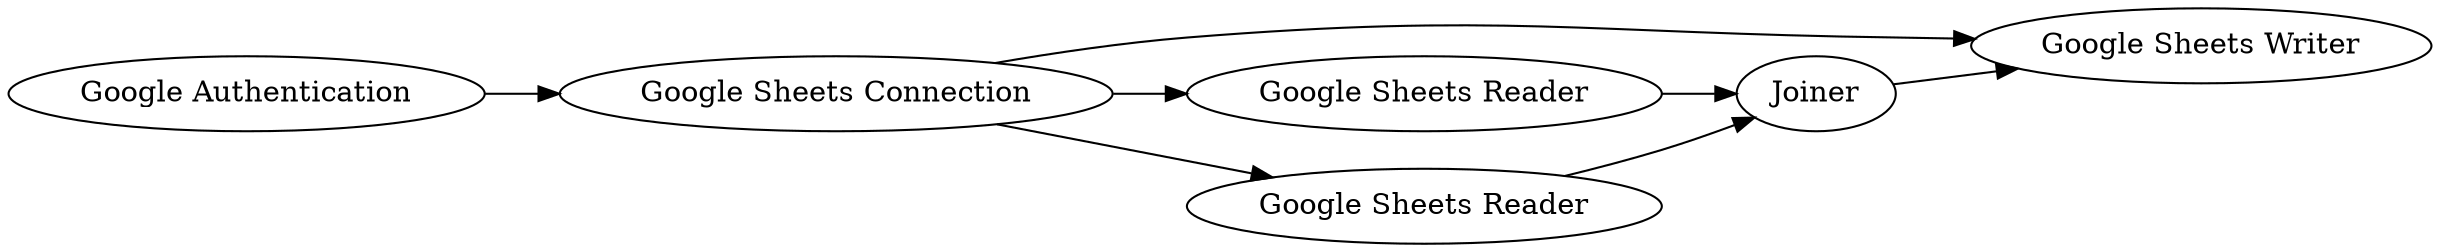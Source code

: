 digraph {
	"5074092766695977959_11" [label="Google Sheets Writer"]
	"5074092766695977959_10" [label=Joiner]
	"5074092766695977959_6" [label="Google Sheets Reader"]
	"5074092766695977959_4" [label="Google Sheets Connection"]
	"5074092766695977959_5" [label="Google Authentication"]
	"5074092766695977959_1" [label="Google Sheets Reader"]
	"5074092766695977959_4" -> "5074092766695977959_1"
	"5074092766695977959_4" -> "5074092766695977959_6"
	"5074092766695977959_1" -> "5074092766695977959_10"
	"5074092766695977959_5" -> "5074092766695977959_4"
	"5074092766695977959_6" -> "5074092766695977959_10"
	"5074092766695977959_4" -> "5074092766695977959_11"
	"5074092766695977959_10" -> "5074092766695977959_11"
	rankdir=LR
}
